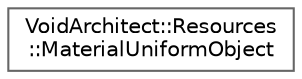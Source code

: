 digraph "Graphical Class Hierarchy"
{
 // LATEX_PDF_SIZE
  bgcolor="transparent";
  edge [fontname=Helvetica,fontsize=10,labelfontname=Helvetica,labelfontsize=10];
  node [fontname=Helvetica,fontsize=10,shape=box,height=0.2,width=0.4];
  rankdir="LR";
  Node0 [id="Node000000",label="VoidArchitect::Resources\l::MaterialUniformObject",height=0.2,width=0.4,color="grey40", fillcolor="white", style="filled",URL="$struct_void_architect_1_1_resources_1_1_material_uniform_object.html",tooltip=" "];
}
